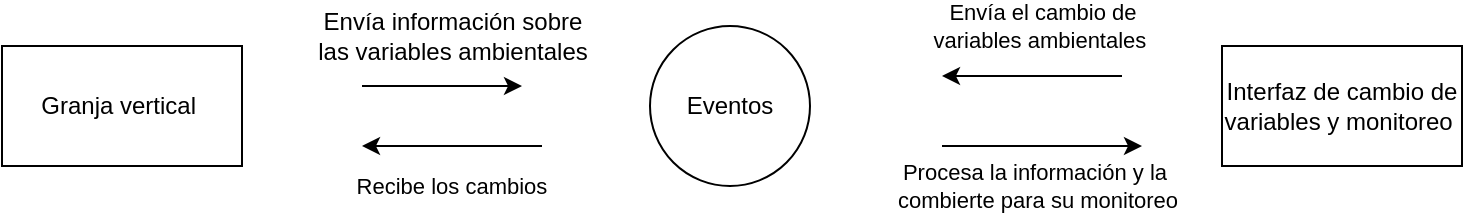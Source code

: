 <mxfile version="13.9.9" type="device"><diagram id="b-vejYHZfpsz00R9eObB" name="Página-1"><mxGraphModel dx="868" dy="550" grid="1" gridSize="10" guides="1" tooltips="1" connect="1" arrows="1" fold="1" page="1" pageScale="1" pageWidth="827" pageHeight="1169" math="0" shadow="0"><root><mxCell id="0"/><mxCell id="1" parent="0"/><mxCell id="EaFzxUwmpY9Nk741i9_N-1" value="Eventos" style="ellipse;whiteSpace=wrap;html=1;aspect=fixed;" vertex="1" parent="1"><mxGeometry x="374" y="240" width="80" height="80" as="geometry"/></mxCell><mxCell id="EaFzxUwmpY9Nk741i9_N-2" value="Granja vertical&amp;nbsp;" style="rounded=0;whiteSpace=wrap;html=1;" vertex="1" parent="1"><mxGeometry x="50" y="250" width="120" height="60" as="geometry"/></mxCell><mxCell id="EaFzxUwmpY9Nk741i9_N-3" value="Interfaz de cambio de variables y monitoreo&amp;nbsp;" style="rounded=0;whiteSpace=wrap;html=1;" vertex="1" parent="1"><mxGeometry x="660" y="250" width="120" height="60" as="geometry"/></mxCell><mxCell id="EaFzxUwmpY9Nk741i9_N-4" value="" style="endArrow=classic;html=1;" edge="1" parent="1"><mxGeometry width="50" height="50" relative="1" as="geometry"><mxPoint x="230" y="270" as="sourcePoint"/><mxPoint x="310" y="270" as="targetPoint"/></mxGeometry></mxCell><mxCell id="EaFzxUwmpY9Nk741i9_N-5" value="" style="endArrow=classic;html=1;" edge="1" parent="1"><mxGeometry width="50" height="50" relative="1" as="geometry"><mxPoint x="520" y="300" as="sourcePoint"/><mxPoint x="620" y="300" as="targetPoint"/></mxGeometry></mxCell><mxCell id="EaFzxUwmpY9Nk741i9_N-11" value="Procesa la información y la&lt;br&gt;&amp;nbsp;combierte para su monitoreo" style="edgeLabel;html=1;align=center;verticalAlign=middle;resizable=0;points=[];" vertex="1" connectable="0" parent="EaFzxUwmpY9Nk741i9_N-5"><mxGeometry x="-0.28" y="2" relative="1" as="geometry"><mxPoint x="10" y="22" as="offset"/></mxGeometry></mxCell><mxCell id="EaFzxUwmpY9Nk741i9_N-6" value="" style="endArrow=classic;html=1;" edge="1" parent="1"><mxGeometry width="50" height="50" relative="1" as="geometry"><mxPoint x="610" y="265" as="sourcePoint"/><mxPoint x="520" y="265" as="targetPoint"/></mxGeometry></mxCell><mxCell id="EaFzxUwmpY9Nk741i9_N-9" value="Envía el cambio de &lt;br&gt;variables ambientales&amp;nbsp;" style="edgeLabel;html=1;align=center;verticalAlign=middle;resizable=0;points=[];" vertex="1" connectable="0" parent="EaFzxUwmpY9Nk741i9_N-6"><mxGeometry x="0.378" y="5" relative="1" as="geometry"><mxPoint x="22" y="-30" as="offset"/></mxGeometry></mxCell><mxCell id="EaFzxUwmpY9Nk741i9_N-7" value="" style="endArrow=classic;html=1;" edge="1" parent="1"><mxGeometry width="50" height="50" relative="1" as="geometry"><mxPoint x="320" y="300" as="sourcePoint"/><mxPoint x="230" y="300" as="targetPoint"/></mxGeometry></mxCell><mxCell id="EaFzxUwmpY9Nk741i9_N-10" value="Recibe los cambios&amp;nbsp;" style="edgeLabel;html=1;align=center;verticalAlign=middle;resizable=0;points=[];" vertex="1" connectable="0" parent="EaFzxUwmpY9Nk741i9_N-7"><mxGeometry x="-0.267" y="-1" relative="1" as="geometry"><mxPoint x="-11" y="21" as="offset"/></mxGeometry></mxCell><mxCell id="EaFzxUwmpY9Nk741i9_N-8" value="Envía información sobre &lt;br&gt;las variables ambientales&lt;br&gt;" style="text;html=1;align=center;verticalAlign=middle;resizable=0;points=[];autosize=1;" vertex="1" parent="1"><mxGeometry x="200" y="230" width="150" height="30" as="geometry"/></mxCell></root></mxGraphModel></diagram></mxfile>